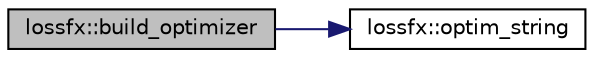 digraph "lossfx::build_optimizer"
{
 // INTERACTIVE_SVG=YES
 // LATEX_PDF_SIZE
  edge [fontname="Helvetica",fontsize="10",labelfontname="Helvetica",labelfontsize="10"];
  node [fontname="Helvetica",fontsize="10",shape=record];
  rankdir="LR";
  Node1 [label="lossfx::build_optimizer",height=0.2,width=0.4,color="black", fillcolor="grey75", style="filled", fontcolor="black",tooltip=" "];
  Node1 -> Node2 [color="midnightblue",fontsize="10",style="solid",fontname="Helvetica"];
  Node2 [label="lossfx::optim_string",height=0.2,width=0.4,color="black", fillcolor="white", style="filled",URL="$classlossfx.html#a7c434ad6cf74c729de1fa85674e93e04",tooltip=" "];
}
